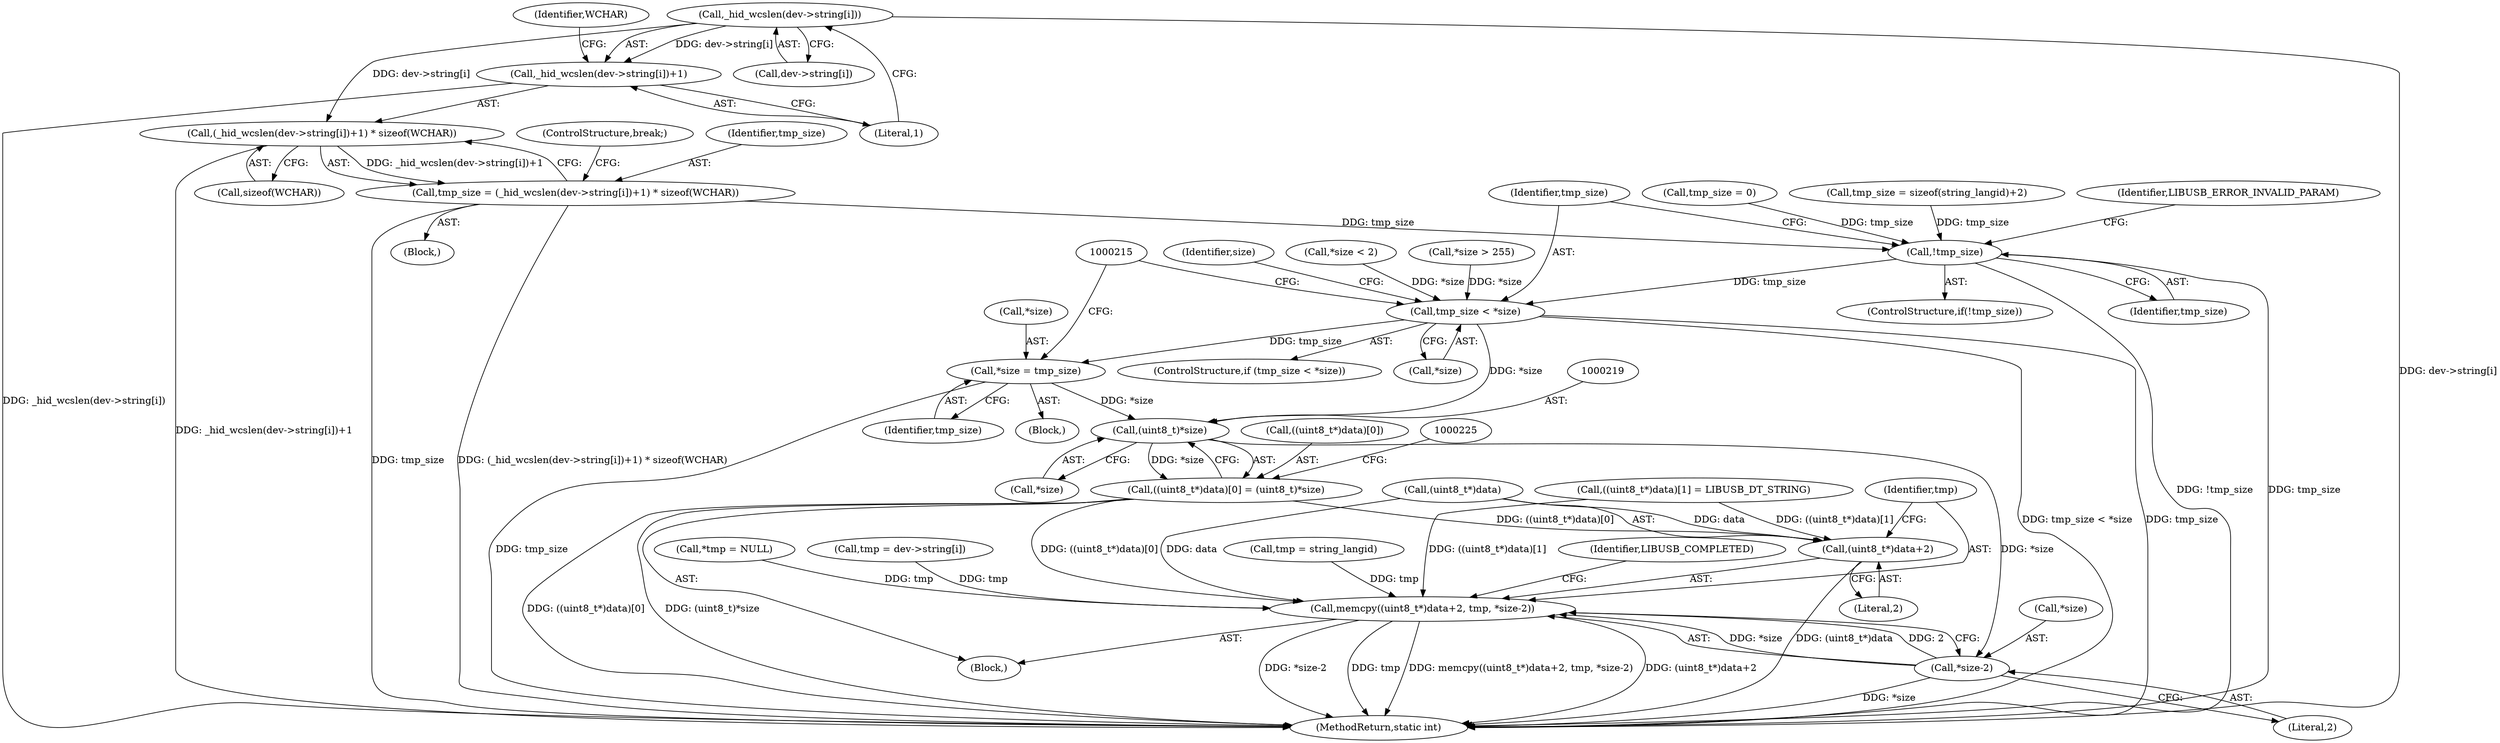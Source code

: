 digraph "1_Chrome_ac149a8d4371c0e01e0934fdd57b09e86f96b5b9_6@API" {
"1000179" [label="(Call,_hid_wcslen(dev->string[i]))"];
"1000177" [label="(Call,(_hid_wcslen(dev->string[i])+1) * sizeof(WCHAR))"];
"1000175" [label="(Call,tmp_size = (_hid_wcslen(dev->string[i])+1) * sizeof(WCHAR))"];
"1000197" [label="(Call,!tmp_size)"];
"1000203" [label="(Call,tmp_size < *size)"];
"1000208" [label="(Call,*size = tmp_size)"];
"1000218" [label="(Call,(uint8_t)*size)"];
"1000212" [label="(Call,((uint8_t*)data)[0] = (uint8_t)*size)"];
"1000229" [label="(Call,memcpy((uint8_t*)data+2, tmp, *size-2))"];
"1000230" [label="(Call,(uint8_t*)data+2)"];
"1000236" [label="(Call,*size-2)"];
"1000178" [label="(Call,_hid_wcslen(dev->string[i])+1)"];
"1000204" [label="(Identifier,tmp_size)"];
"1000197" [label="(Call,!tmp_size)"];
"1000138" [label="(Call,tmp = string_langid)"];
"1000239" [label="(Literal,2)"];
"1000210" [label="(Identifier,size)"];
"1000229" [label="(Call,memcpy((uint8_t*)data+2, tmp, *size-2))"];
"1000203" [label="(Call,tmp_size < *size)"];
"1000180" [label="(Call,dev->string[i])"];
"1000141" [label="(Call,tmp_size = sizeof(string_langid)+2)"];
"1000234" [label="(Literal,2)"];
"1000201" [label="(Identifier,LIBUSB_ERROR_INVALID_PARAM)"];
"1000202" [label="(ControlStructure,if (tmp_size < *size))"];
"1000213" [label="(Call,((uint8_t*)data)[0])"];
"1000218" [label="(Call,(uint8_t)*size)"];
"1000198" [label="(Identifier,tmp_size)"];
"1000177" [label="(Call,(_hid_wcslen(dev->string[i])+1) * sizeof(WCHAR))"];
"1000176" [label="(Identifier,tmp_size)"];
"1000122" [label="(Call,*size < 2)"];
"1000236" [label="(Call,*size-2)"];
"1000179" [label="(Call,_hid_wcslen(dev->string[i]))"];
"1000220" [label="(Call,*size)"];
"1000209" [label="(Call,*size)"];
"1000207" [label="(Block,)"];
"1000205" [label="(Call,*size)"];
"1000241" [label="(Identifier,LIBUSB_COMPLETED)"];
"1000222" [label="(Call,((uint8_t*)data)[1] = LIBUSB_DT_STRING)"];
"1000167" [label="(Block,)"];
"1000188" [label="(ControlStructure,break;)"];
"1000109" [label="(Call,*tmp = NULL)"];
"1000126" [label="(Call,*size > 255)"];
"1000187" [label="(Identifier,WCHAR)"];
"1000235" [label="(Identifier,tmp)"];
"1000211" [label="(Identifier,tmp_size)"];
"1000113" [label="(Call,tmp_size = 0)"];
"1000231" [label="(Call,(uint8_t*)data)"];
"1000178" [label="(Call,_hid_wcslen(dev->string[i])+1)"];
"1000185" [label="(Literal,1)"];
"1000242" [label="(MethodReturn,static int)"];
"1000237" [label="(Call,*size)"];
"1000208" [label="(Call,*size = tmp_size)"];
"1000230" [label="(Call,(uint8_t*)data+2)"];
"1000168" [label="(Call,tmp = dev->string[i])"];
"1000175" [label="(Call,tmp_size = (_hid_wcslen(dev->string[i])+1) * sizeof(WCHAR))"];
"1000186" [label="(Call,sizeof(WCHAR))"];
"1000107" [label="(Block,)"];
"1000212" [label="(Call,((uint8_t*)data)[0] = (uint8_t)*size)"];
"1000196" [label="(ControlStructure,if(!tmp_size))"];
"1000179" -> "1000178"  [label="AST: "];
"1000179" -> "1000180"  [label="CFG: "];
"1000180" -> "1000179"  [label="AST: "];
"1000185" -> "1000179"  [label="CFG: "];
"1000179" -> "1000242"  [label="DDG: dev->string[i]"];
"1000179" -> "1000177"  [label="DDG: dev->string[i]"];
"1000179" -> "1000178"  [label="DDG: dev->string[i]"];
"1000177" -> "1000175"  [label="AST: "];
"1000177" -> "1000186"  [label="CFG: "];
"1000178" -> "1000177"  [label="AST: "];
"1000186" -> "1000177"  [label="AST: "];
"1000175" -> "1000177"  [label="CFG: "];
"1000177" -> "1000242"  [label="DDG: _hid_wcslen(dev->string[i])+1"];
"1000177" -> "1000175"  [label="DDG: _hid_wcslen(dev->string[i])+1"];
"1000175" -> "1000167"  [label="AST: "];
"1000176" -> "1000175"  [label="AST: "];
"1000188" -> "1000175"  [label="CFG: "];
"1000175" -> "1000242"  [label="DDG: tmp_size"];
"1000175" -> "1000242"  [label="DDG: (_hid_wcslen(dev->string[i])+1) * sizeof(WCHAR)"];
"1000175" -> "1000197"  [label="DDG: tmp_size"];
"1000197" -> "1000196"  [label="AST: "];
"1000197" -> "1000198"  [label="CFG: "];
"1000198" -> "1000197"  [label="AST: "];
"1000201" -> "1000197"  [label="CFG: "];
"1000204" -> "1000197"  [label="CFG: "];
"1000197" -> "1000242"  [label="DDG: !tmp_size"];
"1000197" -> "1000242"  [label="DDG: tmp_size"];
"1000141" -> "1000197"  [label="DDG: tmp_size"];
"1000113" -> "1000197"  [label="DDG: tmp_size"];
"1000197" -> "1000203"  [label="DDG: tmp_size"];
"1000203" -> "1000202"  [label="AST: "];
"1000203" -> "1000205"  [label="CFG: "];
"1000204" -> "1000203"  [label="AST: "];
"1000205" -> "1000203"  [label="AST: "];
"1000210" -> "1000203"  [label="CFG: "];
"1000215" -> "1000203"  [label="CFG: "];
"1000203" -> "1000242"  [label="DDG: tmp_size < *size"];
"1000203" -> "1000242"  [label="DDG: tmp_size"];
"1000122" -> "1000203"  [label="DDG: *size"];
"1000126" -> "1000203"  [label="DDG: *size"];
"1000203" -> "1000208"  [label="DDG: tmp_size"];
"1000203" -> "1000218"  [label="DDG: *size"];
"1000208" -> "1000207"  [label="AST: "];
"1000208" -> "1000211"  [label="CFG: "];
"1000209" -> "1000208"  [label="AST: "];
"1000211" -> "1000208"  [label="AST: "];
"1000215" -> "1000208"  [label="CFG: "];
"1000208" -> "1000242"  [label="DDG: tmp_size"];
"1000208" -> "1000218"  [label="DDG: *size"];
"1000218" -> "1000212"  [label="AST: "];
"1000218" -> "1000220"  [label="CFG: "];
"1000219" -> "1000218"  [label="AST: "];
"1000220" -> "1000218"  [label="AST: "];
"1000212" -> "1000218"  [label="CFG: "];
"1000218" -> "1000212"  [label="DDG: *size"];
"1000218" -> "1000236"  [label="DDG: *size"];
"1000212" -> "1000107"  [label="AST: "];
"1000213" -> "1000212"  [label="AST: "];
"1000225" -> "1000212"  [label="CFG: "];
"1000212" -> "1000242"  [label="DDG: (uint8_t)*size"];
"1000212" -> "1000242"  [label="DDG: ((uint8_t*)data)[0]"];
"1000212" -> "1000229"  [label="DDG: ((uint8_t*)data)[0]"];
"1000212" -> "1000230"  [label="DDG: ((uint8_t*)data)[0]"];
"1000229" -> "1000107"  [label="AST: "];
"1000229" -> "1000236"  [label="CFG: "];
"1000230" -> "1000229"  [label="AST: "];
"1000235" -> "1000229"  [label="AST: "];
"1000236" -> "1000229"  [label="AST: "];
"1000241" -> "1000229"  [label="CFG: "];
"1000229" -> "1000242"  [label="DDG: *size-2"];
"1000229" -> "1000242"  [label="DDG: tmp"];
"1000229" -> "1000242"  [label="DDG: memcpy((uint8_t*)data+2, tmp, *size-2)"];
"1000229" -> "1000242"  [label="DDG: (uint8_t*)data+2"];
"1000222" -> "1000229"  [label="DDG: ((uint8_t*)data)[1]"];
"1000231" -> "1000229"  [label="DDG: data"];
"1000168" -> "1000229"  [label="DDG: tmp"];
"1000138" -> "1000229"  [label="DDG: tmp"];
"1000109" -> "1000229"  [label="DDG: tmp"];
"1000236" -> "1000229"  [label="DDG: *size"];
"1000236" -> "1000229"  [label="DDG: 2"];
"1000230" -> "1000234"  [label="CFG: "];
"1000231" -> "1000230"  [label="AST: "];
"1000234" -> "1000230"  [label="AST: "];
"1000235" -> "1000230"  [label="CFG: "];
"1000230" -> "1000242"  [label="DDG: (uint8_t*)data"];
"1000222" -> "1000230"  [label="DDG: ((uint8_t*)data)[1]"];
"1000231" -> "1000230"  [label="DDG: data"];
"1000236" -> "1000239"  [label="CFG: "];
"1000237" -> "1000236"  [label="AST: "];
"1000239" -> "1000236"  [label="AST: "];
"1000236" -> "1000242"  [label="DDG: *size"];
"1000178" -> "1000185"  [label="CFG: "];
"1000185" -> "1000178"  [label="AST: "];
"1000187" -> "1000178"  [label="CFG: "];
"1000178" -> "1000242"  [label="DDG: _hid_wcslen(dev->string[i])"];
}
